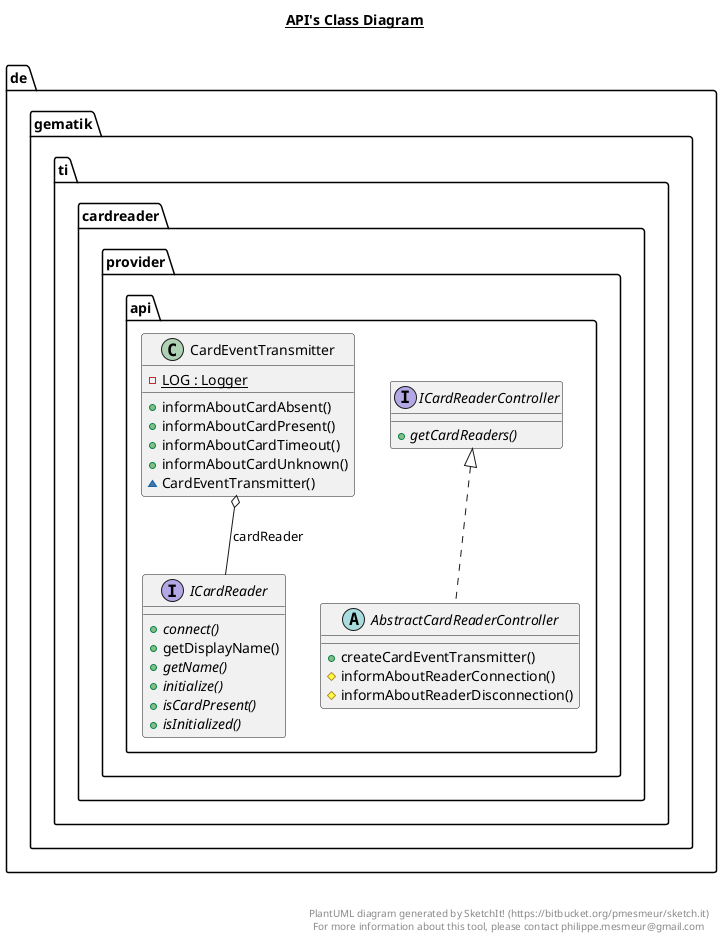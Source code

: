 @startuml

title __API's Class Diagram__\n

  namespace de.gematik.ti.cardreader.provider.api {
    abstract class de.gematik.ti.cardreader.provider.api.AbstractCardReaderController {
        + createCardEventTransmitter()
        # informAboutReaderConnection()
        # informAboutReaderDisconnection()
    }
  }
  

  namespace de.gematik.ti.cardreader.provider.api {
    class de.gematik.ti.cardreader.provider.api.CardEventTransmitter {
        {static} - LOG : Logger
        + informAboutCardAbsent()
        + informAboutCardPresent()
        + informAboutCardTimeout()
        + informAboutCardUnknown()
        ~ CardEventTransmitter()
    }
  }
  

  namespace de.gematik.ti.cardreader.provider.api {
    interface de.gematik.ti.cardreader.provider.api.ICardReader {
        {abstract} + connect()
        + getDisplayName()
        {abstract} + getName()
        {abstract} + initialize()
        {abstract} + isCardPresent()
        {abstract} + isInitialized()
    }
  }
  

  namespace de.gematik.ti.cardreader.provider.api {
    interface de.gematik.ti.cardreader.provider.api.ICardReaderController {
        {abstract} + getCardReaders()
    }
  }
  

  de.gematik.ti.cardreader.provider.api.AbstractCardReaderController .up.|> de.gematik.ti.cardreader.provider.api.ICardReaderController
  de.gematik.ti.cardreader.provider.api.CardEventTransmitter o-- de.gematik.ti.cardreader.provider.api.ICardReader : cardReader


right footer


PlantUML diagram generated by SketchIt! (https://bitbucket.org/pmesmeur/sketch.it)
For more information about this tool, please contact philippe.mesmeur@gmail.com
endfooter

@enduml
